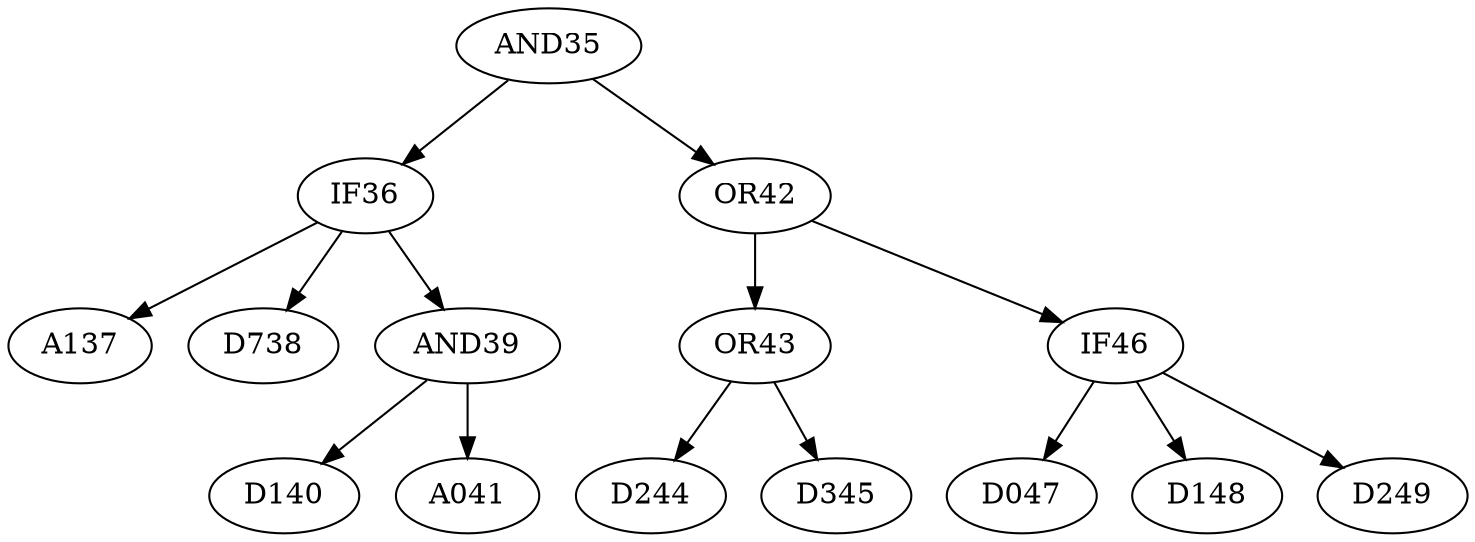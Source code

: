 digraph T {
	IF36 -> A137
	IF36 -> D738
	AND39 -> D140
	AND39 -> A041
	IF36 -> AND39
	AND35 -> IF36
	OR43 -> D244
	OR43 -> D345
	OR42 -> OR43
	IF46 -> D047
	IF46 -> D148
	IF46 -> D249
	OR42 -> IF46
	AND35 -> OR42
}
